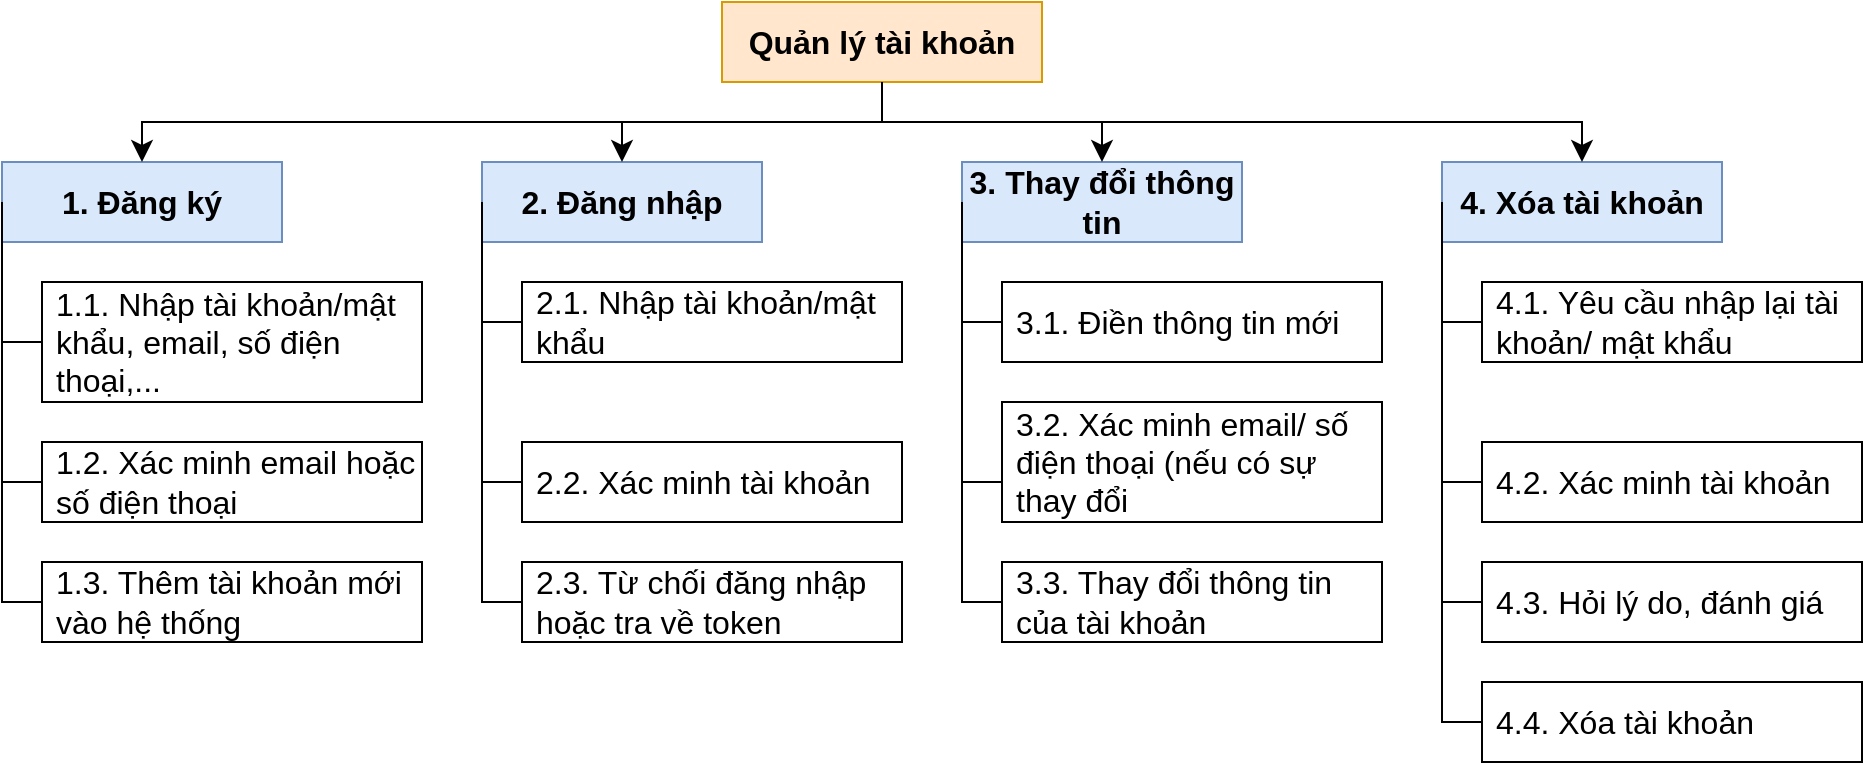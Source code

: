 <mxfile>
    <diagram id="e6VmQYUMG9_Sn6Qvpg7x" name="Page-1">
        <mxGraphModel dx="1134" dy="797" grid="1" gridSize="10" guides="1" tooltips="1" connect="1" arrows="1" fold="1" page="1" pageScale="1" pageWidth="1600" pageHeight="1200" math="0" shadow="0">
            <root>
                <mxCell id="0"/>
                <mxCell id="1" parent="0"/>
                <mxCell id="2" value="Quản lý tài khoản" style="rounded=0;whiteSpace=wrap;html=1;fontSize=16;fontStyle=1;movable=1;resizable=1;rotatable=1;deletable=1;editable=1;connectable=1;fillColor=#ffe6cc;strokeColor=#d79b00;" parent="1" vertex="1">
                    <mxGeometry x="600" y="440" width="160" height="40" as="geometry"/>
                </mxCell>
                <mxCell id="3" value="1. Đăng ký" style="rounded=0;whiteSpace=wrap;html=1;fontSize=16;fontStyle=1;movable=0;resizable=0;rotatable=0;deletable=0;editable=0;connectable=0;fillColor=#dae8fc;strokeColor=#6c8ebf;" parent="1" vertex="1">
                    <mxGeometry x="240" y="520" width="140" height="40" as="geometry"/>
                </mxCell>
                <mxCell id="4" value="2. Đăng nhập" style="rounded=0;whiteSpace=wrap;html=1;fontSize=16;fontStyle=1;movable=0;resizable=0;rotatable=0;deletable=0;editable=0;connectable=0;fillColor=#dae8fc;strokeColor=#6c8ebf;" parent="1" vertex="1">
                    <mxGeometry x="480" y="520" width="140" height="40" as="geometry"/>
                </mxCell>
                <mxCell id="5" value="3. Thay đổi thông tin" style="rounded=0;whiteSpace=wrap;html=1;fontSize=16;fontStyle=1;movable=0;resizable=0;rotatable=0;deletable=0;editable=0;connectable=0;fillColor=#dae8fc;strokeColor=#6c8ebf;" parent="1" vertex="1">
                    <mxGeometry x="720" y="520" width="140" height="40" as="geometry"/>
                </mxCell>
                <mxCell id="7" value="4. Xóa tài khoản" style="rounded=0;whiteSpace=wrap;html=1;fontSize=16;fontStyle=1;movable=0;resizable=0;rotatable=0;deletable=0;editable=0;connectable=0;fillColor=#dae8fc;strokeColor=#6c8ebf;" parent="1" vertex="1">
                    <mxGeometry x="960" y="520" width="140" height="40" as="geometry"/>
                </mxCell>
                <mxCell id="10" value="" style="edgeStyle=elbowEdgeStyle;elbow=vertical;endArrow=classic;html=1;curved=0;rounded=0;endSize=8;startSize=8;fontSize=16;exitX=0.5;exitY=1;exitDx=0;exitDy=0;entryX=0.5;entryY=0;entryDx=0;entryDy=0;movable=0;resizable=0;rotatable=0;deletable=0;editable=0;connectable=0;" parent="1" source="2" target="3" edge="1">
                    <mxGeometry width="50" height="50" relative="1" as="geometry">
                        <mxPoint x="680" y="820" as="sourcePoint"/>
                        <mxPoint x="730" y="770" as="targetPoint"/>
                    </mxGeometry>
                </mxCell>
                <mxCell id="11" value="" style="edgeStyle=elbowEdgeStyle;elbow=vertical;endArrow=classic;html=1;curved=0;rounded=0;endSize=8;startSize=8;fontSize=16;exitX=0.5;exitY=1;exitDx=0;exitDy=0;entryX=0.5;entryY=0;entryDx=0;entryDy=0;movable=0;resizable=0;rotatable=0;deletable=0;editable=0;connectable=0;" parent="1" source="2" target="4" edge="1">
                    <mxGeometry width="50" height="50" relative="1" as="geometry">
                        <mxPoint x="680" y="820" as="sourcePoint"/>
                        <mxPoint x="730" y="770" as="targetPoint"/>
                    </mxGeometry>
                </mxCell>
                <mxCell id="12" value="" style="edgeStyle=elbowEdgeStyle;elbow=vertical;endArrow=classic;html=1;curved=0;rounded=0;endSize=8;startSize=8;fontSize=16;exitX=0.5;exitY=1;exitDx=0;exitDy=0;entryX=0.5;entryY=0;entryDx=0;entryDy=0;movable=0;resizable=0;rotatable=0;deletable=0;editable=0;connectable=0;" parent="1" source="2" target="5" edge="1">
                    <mxGeometry width="50" height="50" relative="1" as="geometry">
                        <mxPoint x="690" y="490" as="sourcePoint"/>
                        <mxPoint x="570" y="530" as="targetPoint"/>
                    </mxGeometry>
                </mxCell>
                <mxCell id="13" value="" style="edgeStyle=elbowEdgeStyle;elbow=vertical;endArrow=classic;html=1;curved=0;rounded=0;endSize=8;startSize=8;fontSize=16;exitX=0.5;exitY=1;exitDx=0;exitDy=0;entryX=0.5;entryY=0;entryDx=0;entryDy=0;movable=0;resizable=0;rotatable=0;deletable=0;editable=0;connectable=0;" parent="1" source="2" target="7" edge="1">
                    <mxGeometry width="50" height="50" relative="1" as="geometry">
                        <mxPoint x="690" y="490" as="sourcePoint"/>
                        <mxPoint x="330" y="530" as="targetPoint"/>
                    </mxGeometry>
                </mxCell>
                <mxCell id="14" value="1.1. Nhập tài khoản/mật khẩu, email, số điện thoại,..." style="rounded=0;whiteSpace=wrap;html=1;fontSize=16;align=left;spacingLeft=5;movable=0;resizable=0;rotatable=0;deletable=0;editable=0;connectable=0;" parent="1" vertex="1">
                    <mxGeometry x="260" y="580" width="190" height="60" as="geometry"/>
                </mxCell>
                <mxCell id="15" value="1.2. Xác minh email hoặc số điện thoại" style="rounded=0;whiteSpace=wrap;html=1;fontSize=16;align=left;spacingLeft=5;movable=0;resizable=0;rotatable=0;deletable=0;editable=0;connectable=0;" parent="1" vertex="1">
                    <mxGeometry x="260" y="660" width="190" height="40" as="geometry"/>
                </mxCell>
                <mxCell id="16" value="1.3. Thêm tài khoản mới vào hệ thống" style="rounded=0;whiteSpace=wrap;html=1;fontSize=16;align=left;spacingLeft=5;movable=0;resizable=0;rotatable=0;deletable=0;editable=0;connectable=0;" parent="1" vertex="1">
                    <mxGeometry x="260" y="720" width="190" height="40" as="geometry"/>
                </mxCell>
                <mxCell id="17" value="2.1. Nhập tài khoản/mật khẩu" style="rounded=0;whiteSpace=wrap;html=1;fontSize=16;align=left;spacingLeft=5;movable=0;resizable=0;rotatable=0;deletable=0;editable=0;connectable=0;" parent="1" vertex="1">
                    <mxGeometry x="500" y="580" width="190" height="40" as="geometry"/>
                </mxCell>
                <mxCell id="20" value="" style="edgeStyle=elbowEdgeStyle;elbow=horizontal;endArrow=none;html=1;curved=0;rounded=0;endSize=8;startSize=8;fontSize=16;exitX=0;exitY=0.5;exitDx=0;exitDy=0;entryX=0;entryY=0.5;entryDx=0;entryDy=0;endFill=0;movable=0;resizable=0;rotatable=0;deletable=0;editable=0;connectable=0;" parent="1" source="3" target="14" edge="1">
                    <mxGeometry width="50" height="50" relative="1" as="geometry">
                        <mxPoint x="260" y="540" as="sourcePoint"/>
                        <mxPoint x="730" y="750" as="targetPoint"/>
                        <Array as="points">
                            <mxPoint x="240" y="580"/>
                        </Array>
                    </mxGeometry>
                </mxCell>
                <mxCell id="21" value="" style="edgeStyle=elbowEdgeStyle;elbow=horizontal;endArrow=none;html=1;curved=0;rounded=0;endSize=8;startSize=8;fontSize=16;entryX=0;entryY=0.5;entryDx=0;entryDy=0;endFill=0;exitX=0;exitY=0.5;exitDx=0;exitDy=0;movable=0;resizable=0;rotatable=0;deletable=0;editable=0;connectable=0;" parent="1" source="14" target="15" edge="1">
                    <mxGeometry width="50" height="50" relative="1" as="geometry">
                        <mxPoint x="240" y="610" as="sourcePoint"/>
                        <mxPoint x="260" y="710" as="targetPoint"/>
                        <Array as="points">
                            <mxPoint x="240" y="680"/>
                        </Array>
                    </mxGeometry>
                </mxCell>
                <mxCell id="22" value="" style="edgeStyle=elbowEdgeStyle;elbow=horizontal;endArrow=none;html=1;curved=0;rounded=0;endSize=8;startSize=8;fontSize=16;entryX=0;entryY=0.5;entryDx=0;entryDy=0;endFill=0;exitX=0;exitY=0.5;exitDx=0;exitDy=0;movable=0;resizable=0;rotatable=0;deletable=0;editable=0;connectable=0;" parent="1" source="15" target="16" edge="1">
                    <mxGeometry width="50" height="50" relative="1" as="geometry">
                        <mxPoint x="260" y="700" as="sourcePoint"/>
                        <mxPoint x="260" y="770" as="targetPoint"/>
                        <Array as="points">
                            <mxPoint x="240" y="770"/>
                        </Array>
                    </mxGeometry>
                </mxCell>
                <mxCell id="23" value="2.2. Xác minh tài khoản" style="rounded=0;whiteSpace=wrap;html=1;fontSize=16;align=left;spacingLeft=5;movable=0;resizable=0;rotatable=0;deletable=0;editable=0;connectable=0;" parent="1" vertex="1">
                    <mxGeometry x="500" y="660" width="190" height="40" as="geometry"/>
                </mxCell>
                <mxCell id="24" value="2.3. Từ chối đăng nhập hoặc tra về token" style="rounded=0;whiteSpace=wrap;html=1;fontSize=16;align=left;spacingLeft=5;movable=0;resizable=0;rotatable=0;deletable=0;editable=0;connectable=0;" parent="1" vertex="1">
                    <mxGeometry x="500" y="720" width="190" height="40" as="geometry"/>
                </mxCell>
                <mxCell id="25" value="" style="edgeStyle=elbowEdgeStyle;elbow=horizontal;endArrow=none;html=1;curved=0;rounded=0;endSize=8;startSize=8;fontSize=16;entryX=0;entryY=0.5;entryDx=0;entryDy=0;endFill=0;exitX=0;exitY=0.5;exitDx=0;exitDy=0;movable=0;resizable=0;rotatable=0;deletable=0;editable=0;connectable=0;" parent="1" source="17" target="23" edge="1">
                    <mxGeometry width="50" height="50" relative="1" as="geometry">
                        <mxPoint x="500" y="610" as="sourcePoint"/>
                        <mxPoint x="500" y="680" as="targetPoint"/>
                        <Array as="points">
                            <mxPoint x="480" y="680"/>
                        </Array>
                    </mxGeometry>
                </mxCell>
                <mxCell id="26" value="" style="edgeStyle=elbowEdgeStyle;elbow=horizontal;endArrow=none;html=1;curved=0;rounded=0;endSize=8;startSize=8;fontSize=16;entryX=0;entryY=0.5;entryDx=0;entryDy=0;endFill=0;movable=0;resizable=0;rotatable=0;deletable=0;editable=0;connectable=0;exitX=0;exitY=0.5;exitDx=0;exitDy=0;" parent="1" source="4" target="17" edge="1">
                    <mxGeometry width="50" height="50" relative="1" as="geometry">
                        <mxPoint x="480" y="550" as="sourcePoint"/>
                        <mxPoint x="500" y="660" as="targetPoint"/>
                        <Array as="points">
                            <mxPoint x="480" y="600"/>
                        </Array>
                    </mxGeometry>
                </mxCell>
                <mxCell id="27" value="" style="edgeStyle=elbowEdgeStyle;elbow=horizontal;endArrow=none;html=1;curved=0;rounded=0;endSize=8;startSize=8;fontSize=16;entryX=0;entryY=0.5;entryDx=0;entryDy=0;endFill=0;exitX=0;exitY=0.5;exitDx=0;exitDy=0;movable=0;resizable=0;rotatable=0;deletable=0;editable=0;connectable=0;" parent="1" source="23" target="24" edge="1">
                    <mxGeometry width="50" height="50" relative="1" as="geometry">
                        <mxPoint x="500" y="630" as="sourcePoint"/>
                        <mxPoint x="500" y="710" as="targetPoint"/>
                        <Array as="points">
                            <mxPoint x="480" y="710"/>
                        </Array>
                    </mxGeometry>
                </mxCell>
                <mxCell id="28" value="3.1. Điền thông tin mới" style="rounded=0;whiteSpace=wrap;html=1;fontSize=16;align=left;spacingLeft=5;movable=0;resizable=0;rotatable=0;deletable=0;editable=0;connectable=0;" parent="1" vertex="1">
                    <mxGeometry x="740" y="580" width="190" height="40" as="geometry"/>
                </mxCell>
                <mxCell id="29" value="3.2. Xác minh email/ số điện thoại (nếu có sự thay đổi" style="rounded=0;whiteSpace=wrap;html=1;fontSize=16;align=left;spacingLeft=5;movable=0;resizable=0;rotatable=0;deletable=0;editable=0;connectable=0;" parent="1" vertex="1">
                    <mxGeometry x="740" y="640" width="190" height="60" as="geometry"/>
                </mxCell>
                <mxCell id="30" value="3.3. Thay đổi thông tin của tài khoản" style="rounded=0;whiteSpace=wrap;html=1;fontSize=16;align=left;spacingLeft=5;movable=0;resizable=0;rotatable=0;deletable=0;editable=0;connectable=0;" parent="1" vertex="1">
                    <mxGeometry x="740" y="720" width="190" height="40" as="geometry"/>
                </mxCell>
                <mxCell id="31" value="" style="edgeStyle=elbowEdgeStyle;elbow=horizontal;endArrow=none;html=1;curved=0;rounded=0;endSize=8;startSize=8;fontSize=16;entryX=0;entryY=0.5;entryDx=0;entryDy=0;endFill=0;movable=0;resizable=0;rotatable=0;deletable=0;editable=0;connectable=0;exitX=0;exitY=0.5;exitDx=0;exitDy=0;" parent="1" edge="1">
                    <mxGeometry width="50" height="50" relative="1" as="geometry">
                        <mxPoint x="720" y="540" as="sourcePoint"/>
                        <mxPoint x="740" y="600" as="targetPoint"/>
                        <Array as="points">
                            <mxPoint x="720" y="600"/>
                        </Array>
                    </mxGeometry>
                </mxCell>
                <mxCell id="32" value="" style="edgeStyle=elbowEdgeStyle;elbow=horizontal;endArrow=none;html=1;curved=0;rounded=0;endSize=8;startSize=8;fontSize=16;entryX=0;entryY=0.5;entryDx=0;entryDy=0;endFill=0;exitX=0;exitY=0.5;exitDx=0;exitDy=0;movable=0;resizable=0;rotatable=0;deletable=0;editable=0;connectable=0;" parent="1" edge="1">
                    <mxGeometry width="50" height="50" relative="1" as="geometry">
                        <mxPoint x="740" y="600" as="sourcePoint"/>
                        <mxPoint x="740" y="680" as="targetPoint"/>
                        <Array as="points">
                            <mxPoint x="720" y="680"/>
                        </Array>
                    </mxGeometry>
                </mxCell>
                <mxCell id="33" value="" style="edgeStyle=elbowEdgeStyle;elbow=horizontal;endArrow=none;html=1;curved=0;rounded=0;endSize=8;startSize=8;fontSize=16;entryX=0;entryY=0.5;entryDx=0;entryDy=0;endFill=0;exitX=0;exitY=0.5;exitDx=0;exitDy=0;movable=0;resizable=0;rotatable=0;deletable=0;editable=0;connectable=0;" parent="1" edge="1">
                    <mxGeometry width="50" height="50" relative="1" as="geometry">
                        <mxPoint x="740" y="680" as="sourcePoint"/>
                        <mxPoint x="740" y="740" as="targetPoint"/>
                        <Array as="points">
                            <mxPoint x="720" y="710"/>
                        </Array>
                    </mxGeometry>
                </mxCell>
                <mxCell id="34" value="4.1. Yêu cầu nhập lại tài khoản/ mật khẩu" style="rounded=0;whiteSpace=wrap;html=1;fontSize=16;align=left;spacingLeft=5;movable=0;resizable=0;rotatable=0;deletable=0;editable=0;connectable=0;" parent="1" vertex="1">
                    <mxGeometry x="980" y="580" width="190" height="40" as="geometry"/>
                </mxCell>
                <mxCell id="35" value="4.2. Xác minh tài khoản" style="rounded=0;whiteSpace=wrap;html=1;fontSize=16;align=left;spacingLeft=5;movable=0;resizable=0;rotatable=0;deletable=0;editable=0;connectable=0;" parent="1" vertex="1">
                    <mxGeometry x="980" y="660" width="190" height="40" as="geometry"/>
                </mxCell>
                <mxCell id="36" value="4.3. Hỏi lý do, đánh giá" style="rounded=0;whiteSpace=wrap;html=1;fontSize=16;align=left;spacingLeft=5;movable=0;resizable=0;rotatable=0;deletable=0;editable=0;connectable=0;" parent="1" vertex="1">
                    <mxGeometry x="980" y="720" width="190" height="40" as="geometry"/>
                </mxCell>
                <mxCell id="37" value="4.4. Xóa tài khoản" style="rounded=0;whiteSpace=wrap;html=1;fontSize=16;align=left;spacingLeft=5;movable=0;resizable=0;rotatable=0;deletable=0;editable=0;connectable=0;" parent="1" vertex="1">
                    <mxGeometry x="980" y="780" width="190" height="40" as="geometry"/>
                </mxCell>
                <mxCell id="38" value="" style="edgeStyle=elbowEdgeStyle;elbow=horizontal;endArrow=none;html=1;curved=0;rounded=0;endSize=8;startSize=8;fontSize=16;entryX=0;entryY=0.5;entryDx=0;entryDy=0;endFill=0;movable=0;resizable=0;rotatable=0;deletable=0;editable=0;connectable=0;exitX=0;exitY=0.5;exitDx=0;exitDy=0;" parent="1" edge="1">
                    <mxGeometry width="50" height="50" relative="1" as="geometry">
                        <mxPoint x="960" y="540" as="sourcePoint"/>
                        <mxPoint x="980" y="600" as="targetPoint"/>
                        <Array as="points">
                            <mxPoint x="960" y="600"/>
                        </Array>
                    </mxGeometry>
                </mxCell>
                <mxCell id="39" value="" style="edgeStyle=elbowEdgeStyle;elbow=horizontal;endArrow=none;html=1;curved=0;rounded=0;endSize=8;startSize=8;fontSize=16;entryX=0;entryY=0.5;entryDx=0;entryDy=0;endFill=0;exitX=0;exitY=0.5;exitDx=0;exitDy=0;movable=0;resizable=0;rotatable=0;deletable=0;editable=0;connectable=0;" parent="1" edge="1">
                    <mxGeometry width="50" height="50" relative="1" as="geometry">
                        <mxPoint x="980" y="600" as="sourcePoint"/>
                        <mxPoint x="980" y="680" as="targetPoint"/>
                        <Array as="points">
                            <mxPoint x="960" y="680"/>
                        </Array>
                    </mxGeometry>
                </mxCell>
                <mxCell id="40" value="" style="edgeStyle=elbowEdgeStyle;elbow=horizontal;endArrow=none;html=1;curved=0;rounded=0;endSize=8;startSize=8;fontSize=16;entryX=0;entryY=0.5;entryDx=0;entryDy=0;endFill=0;exitX=0;exitY=0.5;exitDx=0;exitDy=0;movable=0;resizable=0;rotatable=0;deletable=0;editable=0;connectable=0;" parent="1" edge="1">
                    <mxGeometry width="50" height="50" relative="1" as="geometry">
                        <mxPoint x="980" y="680" as="sourcePoint"/>
                        <mxPoint x="980" y="740" as="targetPoint"/>
                        <Array as="points">
                            <mxPoint x="960" y="710"/>
                        </Array>
                    </mxGeometry>
                </mxCell>
                <mxCell id="41" value="" style="edgeStyle=elbowEdgeStyle;elbow=horizontal;endArrow=none;html=1;curved=0;rounded=0;endSize=8;startSize=8;fontSize=16;entryX=0;entryY=0.5;entryDx=0;entryDy=0;endFill=0;exitX=0;exitY=0.5;exitDx=0;exitDy=0;movable=0;resizable=0;rotatable=0;deletable=0;editable=0;connectable=0;" parent="1" edge="1">
                    <mxGeometry width="50" height="50" relative="1" as="geometry">
                        <mxPoint x="980" y="740" as="sourcePoint"/>
                        <mxPoint x="980" y="800" as="targetPoint"/>
                        <Array as="points">
                            <mxPoint x="960" y="770"/>
                        </Array>
                    </mxGeometry>
                </mxCell>
            </root>
        </mxGraphModel>
    </diagram>
</mxfile>